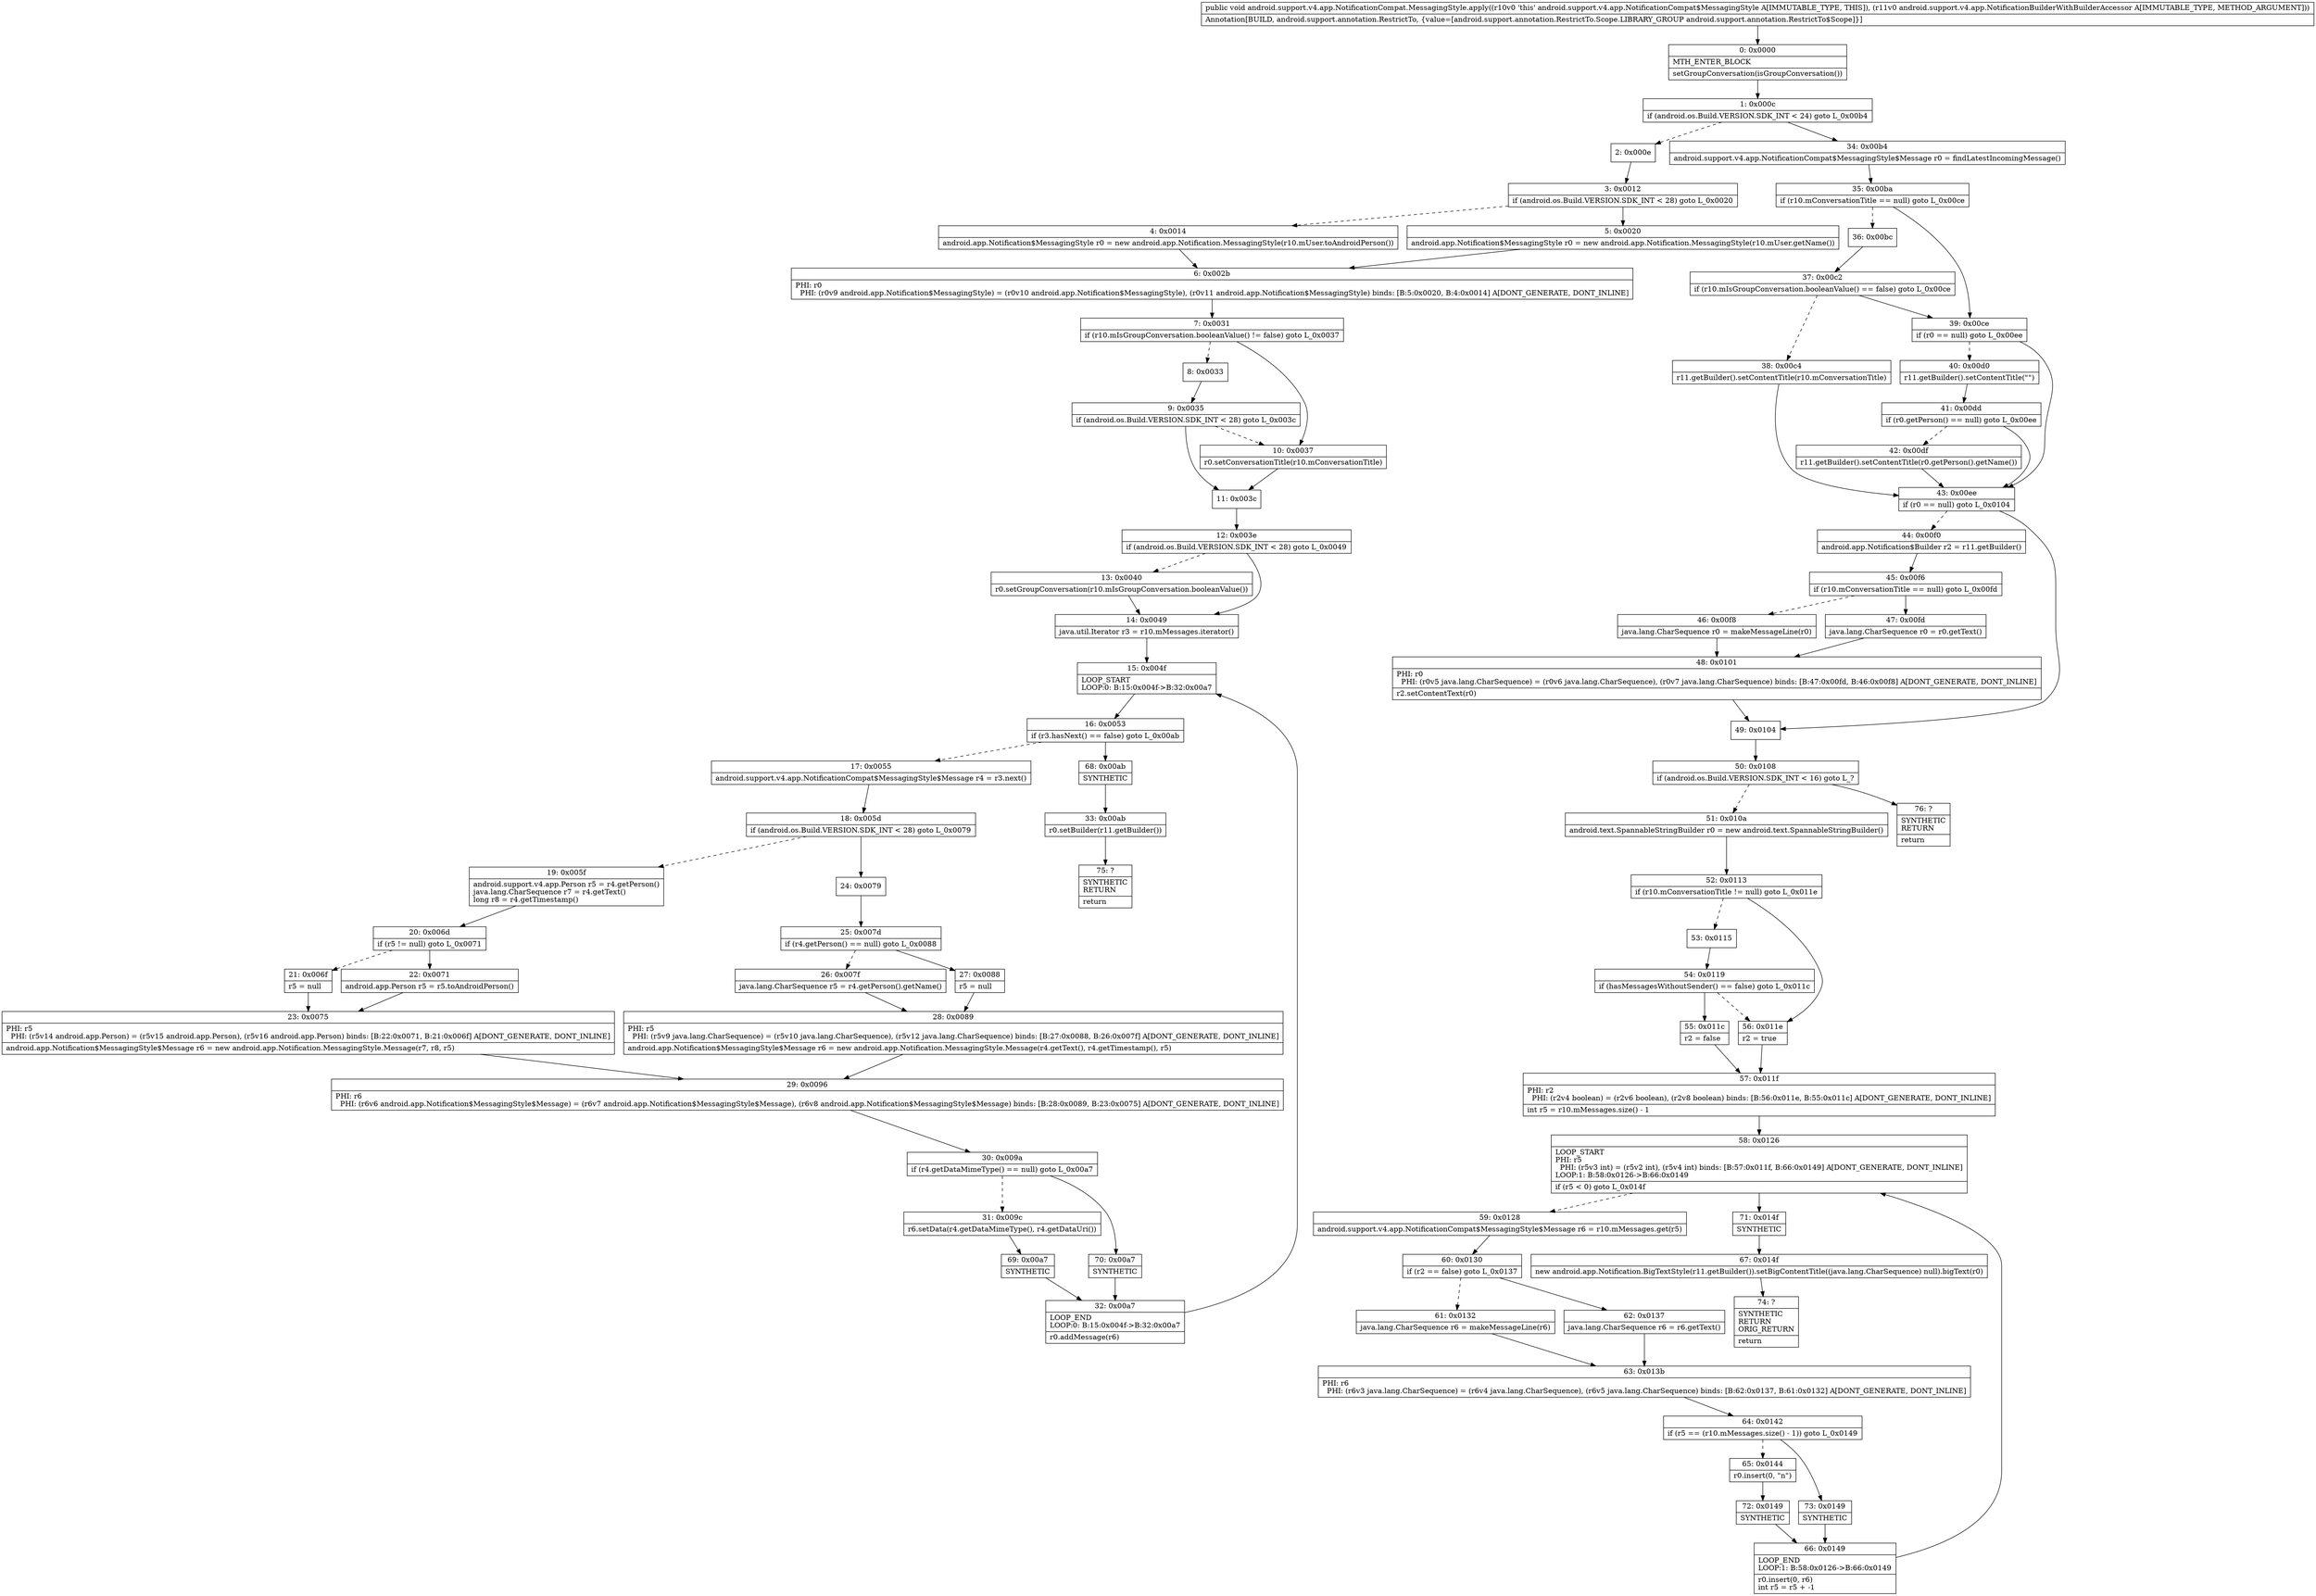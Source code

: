 digraph "CFG forandroid.support.v4.app.NotificationCompat.MessagingStyle.apply(Landroid\/support\/v4\/app\/NotificationBuilderWithBuilderAccessor;)V" {
Node_0 [shape=record,label="{0\:\ 0x0000|MTH_ENTER_BLOCK\l|setGroupConversation(isGroupConversation())\l}"];
Node_1 [shape=record,label="{1\:\ 0x000c|if (android.os.Build.VERSION.SDK_INT \< 24) goto L_0x00b4\l}"];
Node_2 [shape=record,label="{2\:\ 0x000e}"];
Node_3 [shape=record,label="{3\:\ 0x0012|if (android.os.Build.VERSION.SDK_INT \< 28) goto L_0x0020\l}"];
Node_4 [shape=record,label="{4\:\ 0x0014|android.app.Notification$MessagingStyle r0 = new android.app.Notification.MessagingStyle(r10.mUser.toAndroidPerson())\l}"];
Node_5 [shape=record,label="{5\:\ 0x0020|android.app.Notification$MessagingStyle r0 = new android.app.Notification.MessagingStyle(r10.mUser.getName())\l}"];
Node_6 [shape=record,label="{6\:\ 0x002b|PHI: r0 \l  PHI: (r0v9 android.app.Notification$MessagingStyle) = (r0v10 android.app.Notification$MessagingStyle), (r0v11 android.app.Notification$MessagingStyle) binds: [B:5:0x0020, B:4:0x0014] A[DONT_GENERATE, DONT_INLINE]\l}"];
Node_7 [shape=record,label="{7\:\ 0x0031|if (r10.mIsGroupConversation.booleanValue() != false) goto L_0x0037\l}"];
Node_8 [shape=record,label="{8\:\ 0x0033}"];
Node_9 [shape=record,label="{9\:\ 0x0035|if (android.os.Build.VERSION.SDK_INT \< 28) goto L_0x003c\l}"];
Node_10 [shape=record,label="{10\:\ 0x0037|r0.setConversationTitle(r10.mConversationTitle)\l}"];
Node_11 [shape=record,label="{11\:\ 0x003c}"];
Node_12 [shape=record,label="{12\:\ 0x003e|if (android.os.Build.VERSION.SDK_INT \< 28) goto L_0x0049\l}"];
Node_13 [shape=record,label="{13\:\ 0x0040|r0.setGroupConversation(r10.mIsGroupConversation.booleanValue())\l}"];
Node_14 [shape=record,label="{14\:\ 0x0049|java.util.Iterator r3 = r10.mMessages.iterator()\l}"];
Node_15 [shape=record,label="{15\:\ 0x004f|LOOP_START\lLOOP:0: B:15:0x004f\-\>B:32:0x00a7\l}"];
Node_16 [shape=record,label="{16\:\ 0x0053|if (r3.hasNext() == false) goto L_0x00ab\l}"];
Node_17 [shape=record,label="{17\:\ 0x0055|android.support.v4.app.NotificationCompat$MessagingStyle$Message r4 = r3.next()\l}"];
Node_18 [shape=record,label="{18\:\ 0x005d|if (android.os.Build.VERSION.SDK_INT \< 28) goto L_0x0079\l}"];
Node_19 [shape=record,label="{19\:\ 0x005f|android.support.v4.app.Person r5 = r4.getPerson()\ljava.lang.CharSequence r7 = r4.getText()\llong r8 = r4.getTimestamp()\l}"];
Node_20 [shape=record,label="{20\:\ 0x006d|if (r5 != null) goto L_0x0071\l}"];
Node_21 [shape=record,label="{21\:\ 0x006f|r5 = null\l}"];
Node_22 [shape=record,label="{22\:\ 0x0071|android.app.Person r5 = r5.toAndroidPerson()\l}"];
Node_23 [shape=record,label="{23\:\ 0x0075|PHI: r5 \l  PHI: (r5v14 android.app.Person) = (r5v15 android.app.Person), (r5v16 android.app.Person) binds: [B:22:0x0071, B:21:0x006f] A[DONT_GENERATE, DONT_INLINE]\l|android.app.Notification$MessagingStyle$Message r6 = new android.app.Notification.MessagingStyle.Message(r7, r8, r5)\l}"];
Node_24 [shape=record,label="{24\:\ 0x0079}"];
Node_25 [shape=record,label="{25\:\ 0x007d|if (r4.getPerson() == null) goto L_0x0088\l}"];
Node_26 [shape=record,label="{26\:\ 0x007f|java.lang.CharSequence r5 = r4.getPerson().getName()\l}"];
Node_27 [shape=record,label="{27\:\ 0x0088|r5 = null\l}"];
Node_28 [shape=record,label="{28\:\ 0x0089|PHI: r5 \l  PHI: (r5v9 java.lang.CharSequence) = (r5v10 java.lang.CharSequence), (r5v12 java.lang.CharSequence) binds: [B:27:0x0088, B:26:0x007f] A[DONT_GENERATE, DONT_INLINE]\l|android.app.Notification$MessagingStyle$Message r6 = new android.app.Notification.MessagingStyle.Message(r4.getText(), r4.getTimestamp(), r5)\l}"];
Node_29 [shape=record,label="{29\:\ 0x0096|PHI: r6 \l  PHI: (r6v6 android.app.Notification$MessagingStyle$Message) = (r6v7 android.app.Notification$MessagingStyle$Message), (r6v8 android.app.Notification$MessagingStyle$Message) binds: [B:28:0x0089, B:23:0x0075] A[DONT_GENERATE, DONT_INLINE]\l}"];
Node_30 [shape=record,label="{30\:\ 0x009a|if (r4.getDataMimeType() == null) goto L_0x00a7\l}"];
Node_31 [shape=record,label="{31\:\ 0x009c|r6.setData(r4.getDataMimeType(), r4.getDataUri())\l}"];
Node_32 [shape=record,label="{32\:\ 0x00a7|LOOP_END\lLOOP:0: B:15:0x004f\-\>B:32:0x00a7\l|r0.addMessage(r6)\l}"];
Node_33 [shape=record,label="{33\:\ 0x00ab|r0.setBuilder(r11.getBuilder())\l}"];
Node_34 [shape=record,label="{34\:\ 0x00b4|android.support.v4.app.NotificationCompat$MessagingStyle$Message r0 = findLatestIncomingMessage()\l}"];
Node_35 [shape=record,label="{35\:\ 0x00ba|if (r10.mConversationTitle == null) goto L_0x00ce\l}"];
Node_36 [shape=record,label="{36\:\ 0x00bc}"];
Node_37 [shape=record,label="{37\:\ 0x00c2|if (r10.mIsGroupConversation.booleanValue() == false) goto L_0x00ce\l}"];
Node_38 [shape=record,label="{38\:\ 0x00c4|r11.getBuilder().setContentTitle(r10.mConversationTitle)\l}"];
Node_39 [shape=record,label="{39\:\ 0x00ce|if (r0 == null) goto L_0x00ee\l}"];
Node_40 [shape=record,label="{40\:\ 0x00d0|r11.getBuilder().setContentTitle(\"\")\l}"];
Node_41 [shape=record,label="{41\:\ 0x00dd|if (r0.getPerson() == null) goto L_0x00ee\l}"];
Node_42 [shape=record,label="{42\:\ 0x00df|r11.getBuilder().setContentTitle(r0.getPerson().getName())\l}"];
Node_43 [shape=record,label="{43\:\ 0x00ee|if (r0 == null) goto L_0x0104\l}"];
Node_44 [shape=record,label="{44\:\ 0x00f0|android.app.Notification$Builder r2 = r11.getBuilder()\l}"];
Node_45 [shape=record,label="{45\:\ 0x00f6|if (r10.mConversationTitle == null) goto L_0x00fd\l}"];
Node_46 [shape=record,label="{46\:\ 0x00f8|java.lang.CharSequence r0 = makeMessageLine(r0)\l}"];
Node_47 [shape=record,label="{47\:\ 0x00fd|java.lang.CharSequence r0 = r0.getText()\l}"];
Node_48 [shape=record,label="{48\:\ 0x0101|PHI: r0 \l  PHI: (r0v5 java.lang.CharSequence) = (r0v6 java.lang.CharSequence), (r0v7 java.lang.CharSequence) binds: [B:47:0x00fd, B:46:0x00f8] A[DONT_GENERATE, DONT_INLINE]\l|r2.setContentText(r0)\l}"];
Node_49 [shape=record,label="{49\:\ 0x0104}"];
Node_50 [shape=record,label="{50\:\ 0x0108|if (android.os.Build.VERSION.SDK_INT \< 16) goto L_?\l}"];
Node_51 [shape=record,label="{51\:\ 0x010a|android.text.SpannableStringBuilder r0 = new android.text.SpannableStringBuilder()\l}"];
Node_52 [shape=record,label="{52\:\ 0x0113|if (r10.mConversationTitle != null) goto L_0x011e\l}"];
Node_53 [shape=record,label="{53\:\ 0x0115}"];
Node_54 [shape=record,label="{54\:\ 0x0119|if (hasMessagesWithoutSender() == false) goto L_0x011c\l}"];
Node_55 [shape=record,label="{55\:\ 0x011c|r2 = false\l}"];
Node_56 [shape=record,label="{56\:\ 0x011e|r2 = true\l}"];
Node_57 [shape=record,label="{57\:\ 0x011f|PHI: r2 \l  PHI: (r2v4 boolean) = (r2v6 boolean), (r2v8 boolean) binds: [B:56:0x011e, B:55:0x011c] A[DONT_GENERATE, DONT_INLINE]\l|int r5 = r10.mMessages.size() \- 1\l}"];
Node_58 [shape=record,label="{58\:\ 0x0126|LOOP_START\lPHI: r5 \l  PHI: (r5v3 int) = (r5v2 int), (r5v4 int) binds: [B:57:0x011f, B:66:0x0149] A[DONT_GENERATE, DONT_INLINE]\lLOOP:1: B:58:0x0126\-\>B:66:0x0149\l|if (r5 \< 0) goto L_0x014f\l}"];
Node_59 [shape=record,label="{59\:\ 0x0128|android.support.v4.app.NotificationCompat$MessagingStyle$Message r6 = r10.mMessages.get(r5)\l}"];
Node_60 [shape=record,label="{60\:\ 0x0130|if (r2 == false) goto L_0x0137\l}"];
Node_61 [shape=record,label="{61\:\ 0x0132|java.lang.CharSequence r6 = makeMessageLine(r6)\l}"];
Node_62 [shape=record,label="{62\:\ 0x0137|java.lang.CharSequence r6 = r6.getText()\l}"];
Node_63 [shape=record,label="{63\:\ 0x013b|PHI: r6 \l  PHI: (r6v3 java.lang.CharSequence) = (r6v4 java.lang.CharSequence), (r6v5 java.lang.CharSequence) binds: [B:62:0x0137, B:61:0x0132] A[DONT_GENERATE, DONT_INLINE]\l}"];
Node_64 [shape=record,label="{64\:\ 0x0142|if (r5 == (r10.mMessages.size() \- 1)) goto L_0x0149\l}"];
Node_65 [shape=record,label="{65\:\ 0x0144|r0.insert(0, \"n\")\l}"];
Node_66 [shape=record,label="{66\:\ 0x0149|LOOP_END\lLOOP:1: B:58:0x0126\-\>B:66:0x0149\l|r0.insert(0, r6)\lint r5 = r5 + \-1\l}"];
Node_67 [shape=record,label="{67\:\ 0x014f|new android.app.Notification.BigTextStyle(r11.getBuilder()).setBigContentTitle((java.lang.CharSequence) null).bigText(r0)\l}"];
Node_68 [shape=record,label="{68\:\ 0x00ab|SYNTHETIC\l}"];
Node_69 [shape=record,label="{69\:\ 0x00a7|SYNTHETIC\l}"];
Node_70 [shape=record,label="{70\:\ 0x00a7|SYNTHETIC\l}"];
Node_71 [shape=record,label="{71\:\ 0x014f|SYNTHETIC\l}"];
Node_72 [shape=record,label="{72\:\ 0x0149|SYNTHETIC\l}"];
Node_73 [shape=record,label="{73\:\ 0x0149|SYNTHETIC\l}"];
Node_74 [shape=record,label="{74\:\ ?|SYNTHETIC\lRETURN\lORIG_RETURN\l|return\l}"];
Node_75 [shape=record,label="{75\:\ ?|SYNTHETIC\lRETURN\l|return\l}"];
Node_76 [shape=record,label="{76\:\ ?|SYNTHETIC\lRETURN\l|return\l}"];
MethodNode[shape=record,label="{public void android.support.v4.app.NotificationCompat.MessagingStyle.apply((r10v0 'this' android.support.v4.app.NotificationCompat$MessagingStyle A[IMMUTABLE_TYPE, THIS]), (r11v0 android.support.v4.app.NotificationBuilderWithBuilderAccessor A[IMMUTABLE_TYPE, METHOD_ARGUMENT]))  | Annotation[BUILD, android.support.annotation.RestrictTo, \{value=[android.support.annotation.RestrictTo.Scope.LIBRARY_GROUP android.support.annotation.RestrictTo$Scope]\}]\l}"];
MethodNode -> Node_0;
Node_0 -> Node_1;
Node_1 -> Node_2[style=dashed];
Node_1 -> Node_34;
Node_2 -> Node_3;
Node_3 -> Node_4[style=dashed];
Node_3 -> Node_5;
Node_4 -> Node_6;
Node_5 -> Node_6;
Node_6 -> Node_7;
Node_7 -> Node_8[style=dashed];
Node_7 -> Node_10;
Node_8 -> Node_9;
Node_9 -> Node_10[style=dashed];
Node_9 -> Node_11;
Node_10 -> Node_11;
Node_11 -> Node_12;
Node_12 -> Node_13[style=dashed];
Node_12 -> Node_14;
Node_13 -> Node_14;
Node_14 -> Node_15;
Node_15 -> Node_16;
Node_16 -> Node_17[style=dashed];
Node_16 -> Node_68;
Node_17 -> Node_18;
Node_18 -> Node_19[style=dashed];
Node_18 -> Node_24;
Node_19 -> Node_20;
Node_20 -> Node_21[style=dashed];
Node_20 -> Node_22;
Node_21 -> Node_23;
Node_22 -> Node_23;
Node_23 -> Node_29;
Node_24 -> Node_25;
Node_25 -> Node_26[style=dashed];
Node_25 -> Node_27;
Node_26 -> Node_28;
Node_27 -> Node_28;
Node_28 -> Node_29;
Node_29 -> Node_30;
Node_30 -> Node_31[style=dashed];
Node_30 -> Node_70;
Node_31 -> Node_69;
Node_32 -> Node_15;
Node_33 -> Node_75;
Node_34 -> Node_35;
Node_35 -> Node_36[style=dashed];
Node_35 -> Node_39;
Node_36 -> Node_37;
Node_37 -> Node_38[style=dashed];
Node_37 -> Node_39;
Node_38 -> Node_43;
Node_39 -> Node_40[style=dashed];
Node_39 -> Node_43;
Node_40 -> Node_41;
Node_41 -> Node_42[style=dashed];
Node_41 -> Node_43;
Node_42 -> Node_43;
Node_43 -> Node_44[style=dashed];
Node_43 -> Node_49;
Node_44 -> Node_45;
Node_45 -> Node_46[style=dashed];
Node_45 -> Node_47;
Node_46 -> Node_48;
Node_47 -> Node_48;
Node_48 -> Node_49;
Node_49 -> Node_50;
Node_50 -> Node_51[style=dashed];
Node_50 -> Node_76;
Node_51 -> Node_52;
Node_52 -> Node_53[style=dashed];
Node_52 -> Node_56;
Node_53 -> Node_54;
Node_54 -> Node_55;
Node_54 -> Node_56[style=dashed];
Node_55 -> Node_57;
Node_56 -> Node_57;
Node_57 -> Node_58;
Node_58 -> Node_59[style=dashed];
Node_58 -> Node_71;
Node_59 -> Node_60;
Node_60 -> Node_61[style=dashed];
Node_60 -> Node_62;
Node_61 -> Node_63;
Node_62 -> Node_63;
Node_63 -> Node_64;
Node_64 -> Node_65[style=dashed];
Node_64 -> Node_73;
Node_65 -> Node_72;
Node_66 -> Node_58;
Node_67 -> Node_74;
Node_68 -> Node_33;
Node_69 -> Node_32;
Node_70 -> Node_32;
Node_71 -> Node_67;
Node_72 -> Node_66;
Node_73 -> Node_66;
}

